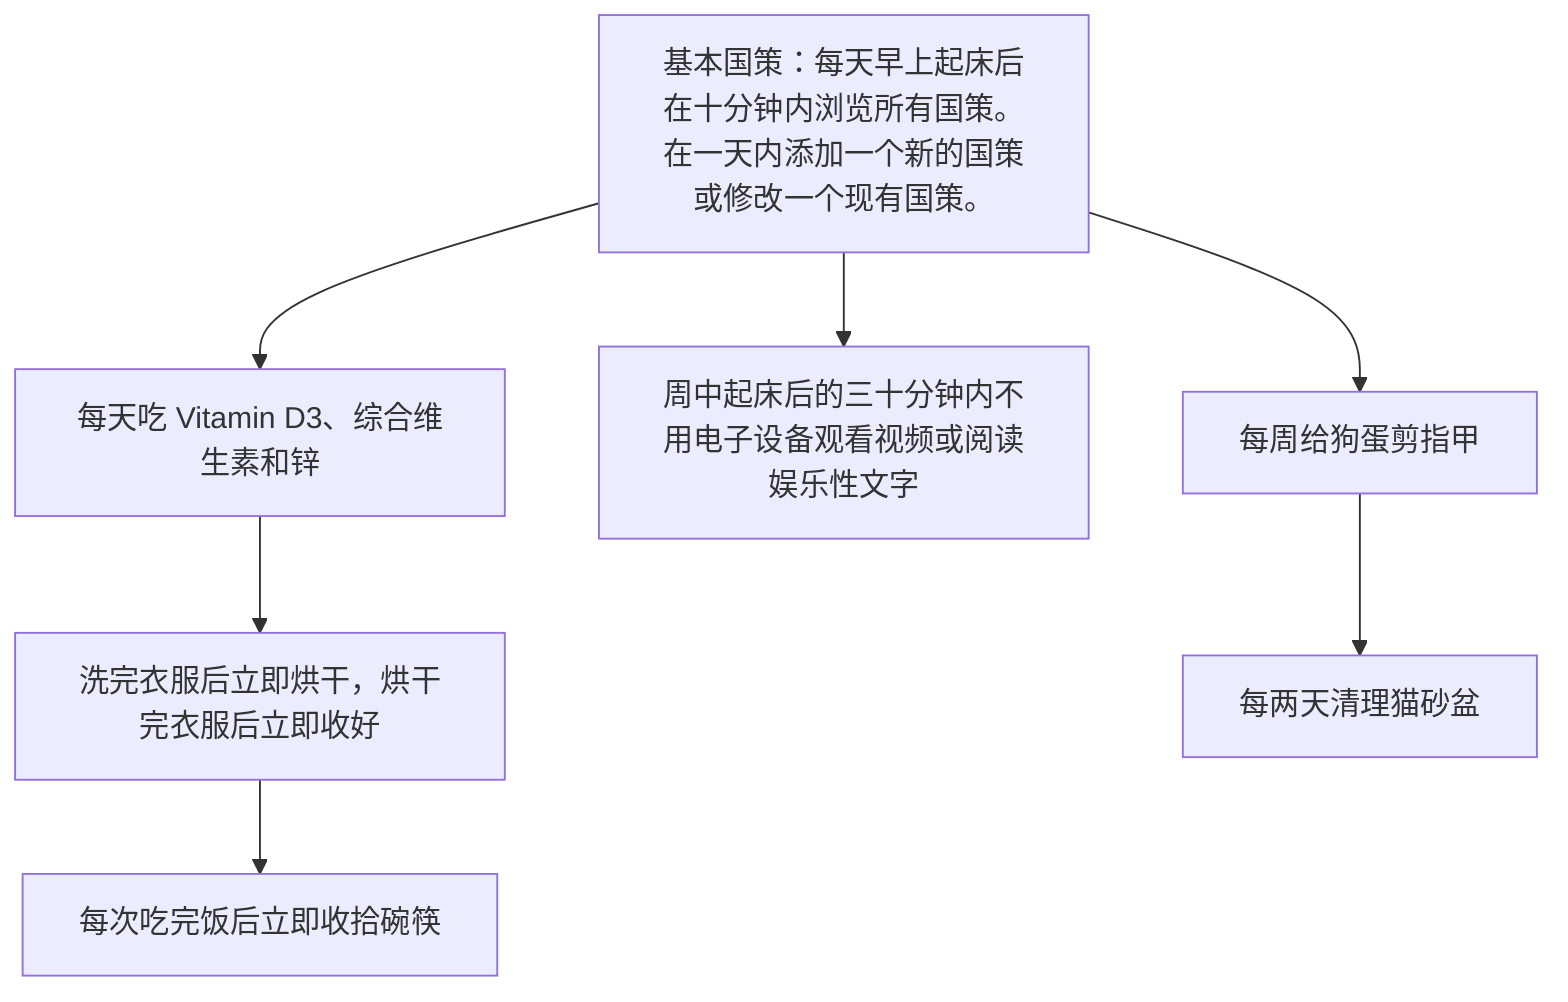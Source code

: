 graph TD
    A[基本国策：每天早上起床后在十分钟内浏览所有国策。在一天内添加一个新的国策或修改一个现有国策。]
    A --> B[每天吃 Vitamin D3、综合维生素和锌]
    B --> BA[洗完衣服后立即烘干，烘干完衣服后立即收好]
    BA --> BAA[每次吃完饭后立即收拾碗筷]
    A --> C[周中起床后的三十分钟内不用电子设备观看视频或阅读娱乐性文字]
    A --> D[每周给狗蛋剪指甲]
    D --> DA[每两天清理猫砂盆]
